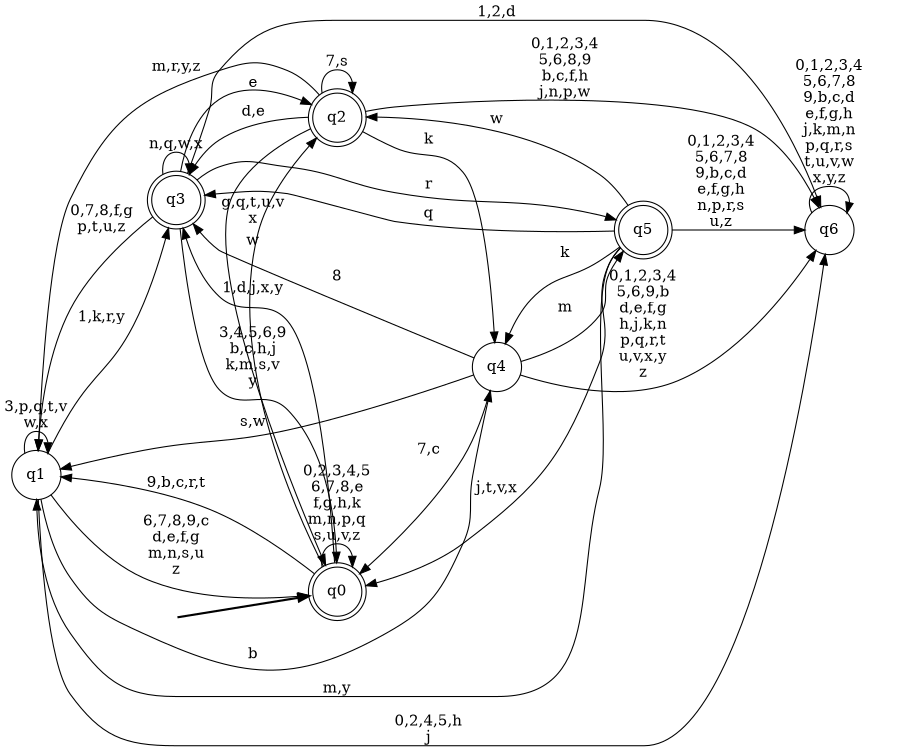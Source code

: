 digraph BlueStar {
__start0 [style = invis, shape = none, label = "", width = 0, height = 0];

rankdir=LR;
size="8,5";

s0 [style="rounded,filled", color="black", fillcolor="white" shape="doublecircle", label="q0"];
s1 [style="filled", color="black", fillcolor="white" shape="circle", label="q1"];
s2 [style="rounded,filled", color="black", fillcolor="white" shape="doublecircle", label="q2"];
s3 [style="rounded,filled", color="black", fillcolor="white" shape="doublecircle", label="q3"];
s4 [style="filled", color="black", fillcolor="white" shape="circle", label="q4"];
s5 [style="rounded,filled", color="black", fillcolor="white" shape="doublecircle", label="q5"];
s6 [style="filled", color="black", fillcolor="white" shape="circle", label="q6"];
subgraph cluster_main { 
	graph [pad=".75", ranksep="0.15", nodesep="0.15"];
	 style=invis; 
	__start0 -> s0 [penwidth=2];
}
s0 -> s0 [label="0,2,3,4,5\n6,7,8,e\nf,g,h,k\nm,n,p,q\ns,u,v,z"];
s0 -> s1 [label="9,b,c,r,t"];
s0 -> s2 [label="w"];
s0 -> s3 [label="1,d,j,x,y"];
s1 -> s0 [label="6,7,8,9,c\nd,e,f,g\nm,n,s,u\nz"];
s1 -> s1 [label="3,p,q,t,v\nw,x"];
s1 -> s3 [label="1,k,r,y"];
s1 -> s4 [label="b"];
s1 -> s6 [label="0,2,4,5,h\nj"];
s2 -> s0 [label="g,q,t,u,v\nx"];
s2 -> s1 [label="m,r,y,z"];
s2 -> s2 [label="7,s"];
s2 -> s3 [label="d,e"];
s2 -> s4 [label="k"];
s2 -> s6 [label="0,1,2,3,4\n5,6,8,9\nb,c,f,h\nj,n,p,w"];
s3 -> s0 [label="3,4,5,6,9\nb,c,h,j\nk,m,s,v\ny"];
s3 -> s1 [label="0,7,8,f,g\np,t,u,z"];
s3 -> s2 [label="e"];
s3 -> s3 [label="n,q,w,x"];
s3 -> s5 [label="r"];
s3 -> s6 [label="1,2,d"];
s4 -> s0 [label="7,c"];
s4 -> s1 [label="s,w"];
s4 -> s3 [label="8"];
s4 -> s5 [label="m"];
s4 -> s6 [label="0,1,2,3,4\n5,6,9,b\nd,e,f,g\nh,j,k,n\np,q,r,t\nu,v,x,y\nz"];
s5 -> s0 [label="j,t,v,x"];
s5 -> s1 [label="m,y"];
s5 -> s2 [label="w"];
s5 -> s3 [label="q"];
s5 -> s4 [label="k"];
s5 -> s6 [label="0,1,2,3,4\n5,6,7,8\n9,b,c,d\ne,f,g,h\nn,p,r,s\nu,z"];
s6 -> s6 [label="0,1,2,3,4\n5,6,7,8\n9,b,c,d\ne,f,g,h\nj,k,m,n\np,q,r,s\nt,u,v,w\nx,y,z"];

}